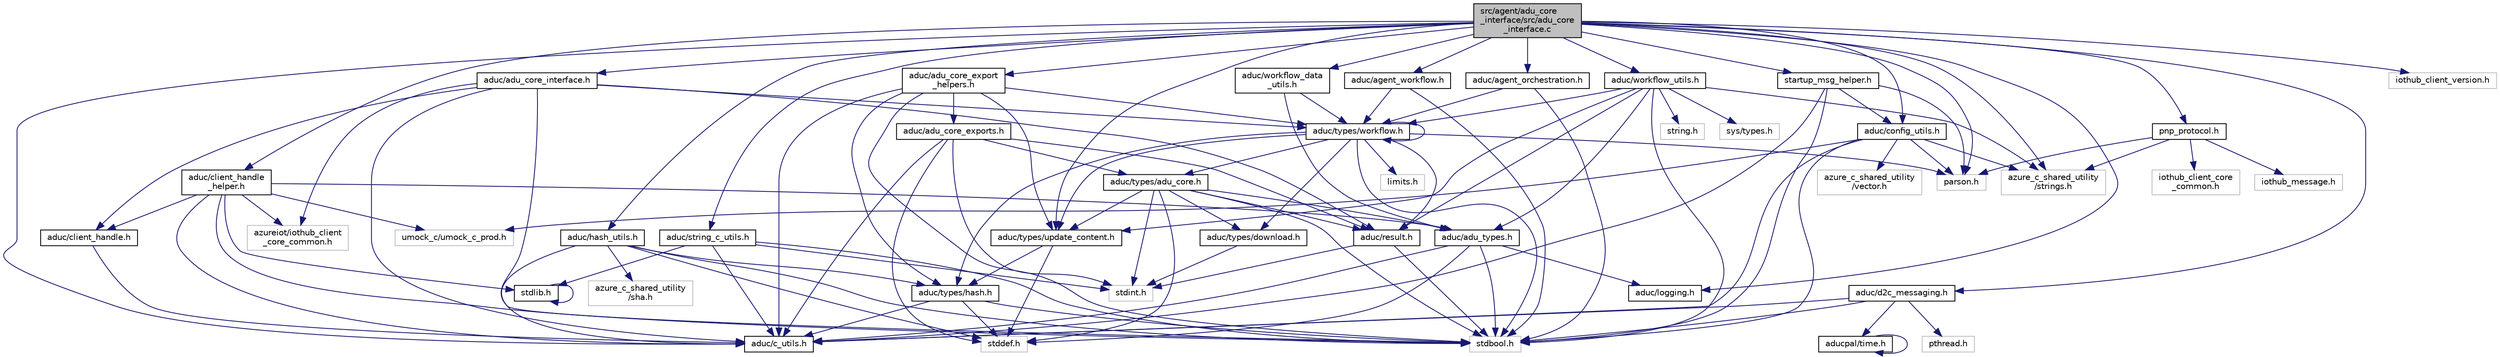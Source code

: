 digraph "src/agent/adu_core_interface/src/adu_core_interface.c"
{
 // LATEX_PDF_SIZE
  edge [fontname="Helvetica",fontsize="10",labelfontname="Helvetica",labelfontsize="10"];
  node [fontname="Helvetica",fontsize="10",shape=record];
  Node1 [label="src/agent/adu_core\l_interface/src/adu_core\l_interface.c",height=0.2,width=0.4,color="black", fillcolor="grey75", style="filled", fontcolor="black",tooltip="Methods to communicate with \"urn:azureiot:AzureDeviceUpdateCore:1\" interface."];
  Node1 -> Node2 [color="midnightblue",fontsize="10",style="solid",fontname="Helvetica"];
  Node2 [label="aduc/adu_core_interface.h",height=0.2,width=0.4,color="black", fillcolor="white", style="filled",URL="$adu__core__interface_8h.html",tooltip="Methods to communicate with \"urn:azureiot:AzureDeviceUpdateCore:1\" interface."];
  Node2 -> Node3 [color="midnightblue",fontsize="10",style="solid",fontname="Helvetica"];
  Node3 [label="aduc/c_utils.h",height=0.2,width=0.4,color="black", fillcolor="white", style="filled",URL="$c__utils_8h.html",tooltip="Helpers and macros for C code."];
  Node2 -> Node4 [color="midnightblue",fontsize="10",style="solid",fontname="Helvetica"];
  Node4 [label="aduc/client_handle.h",height=0.2,width=0.4,color="black", fillcolor="white", style="filled",URL="$client__handle_8h.html",tooltip="Declares the ClientHandle type."];
  Node4 -> Node3 [color="midnightblue",fontsize="10",style="solid",fontname="Helvetica"];
  Node2 -> Node5 [color="midnightblue",fontsize="10",style="solid",fontname="Helvetica"];
  Node5 [label="aduc/result.h",height=0.2,width=0.4,color="black", fillcolor="white", style="filled",URL="$result_8h.html",tooltip="Describes the ADUC result type. Generated from result_codes.json by ErrorCodeDefinitionGenerator...."];
  Node5 -> Node6 [color="midnightblue",fontsize="10",style="solid",fontname="Helvetica"];
  Node6 [label="stdbool.h",height=0.2,width=0.4,color="grey75", fillcolor="white", style="filled",tooltip=" "];
  Node5 -> Node7 [color="midnightblue",fontsize="10",style="solid",fontname="Helvetica"];
  Node7 [label="stdint.h",height=0.2,width=0.4,color="grey75", fillcolor="white", style="filled",tooltip=" "];
  Node2 -> Node8 [color="midnightblue",fontsize="10",style="solid",fontname="Helvetica"];
  Node8 [label="aduc/types/workflow.h",height=0.2,width=0.4,color="black", fillcolor="white", style="filled",URL="$workflow_8h.html",tooltip="Define types for Device Update agent workflow."];
  Node8 -> Node9 [color="midnightblue",fontsize="10",style="solid",fontname="Helvetica"];
  Node9 [label="limits.h",height=0.2,width=0.4,color="grey75", fillcolor="white", style="filled",tooltip=" "];
  Node8 -> Node6 [color="midnightblue",fontsize="10",style="solid",fontname="Helvetica"];
  Node8 -> Node5 [color="midnightblue",fontsize="10",style="solid",fontname="Helvetica"];
  Node8 -> Node10 [color="midnightblue",fontsize="10",style="solid",fontname="Helvetica"];
  Node10 [label="aduc/types/adu_core.h",height=0.2,width=0.4,color="black", fillcolor="white", style="filled",URL="$adu__core_8h.html",tooltip="Describes types used in ADUC agent code."];
  Node10 -> Node11 [color="midnightblue",fontsize="10",style="solid",fontname="Helvetica"];
  Node11 [label="aduc/adu_types.h",height=0.2,width=0.4,color="black", fillcolor="white", style="filled",URL="$adu__types_8h.html",tooltip="Defines common types used throughout Device Update agent components."];
  Node11 -> Node6 [color="midnightblue",fontsize="10",style="solid",fontname="Helvetica"];
  Node11 -> Node12 [color="midnightblue",fontsize="10",style="solid",fontname="Helvetica"];
  Node12 [label="stddef.h",height=0.2,width=0.4,color="grey75", fillcolor="white", style="filled",tooltip=" "];
  Node11 -> Node3 [color="midnightblue",fontsize="10",style="solid",fontname="Helvetica"];
  Node11 -> Node13 [color="midnightblue",fontsize="10",style="solid",fontname="Helvetica"];
  Node13 [label="aduc/logging.h",height=0.2,width=0.4,color="black", fillcolor="white", style="filled",URL="$logging_8h.html",tooltip="Maps logging macros to the appropriate logging library functions."];
  Node10 -> Node5 [color="midnightblue",fontsize="10",style="solid",fontname="Helvetica"];
  Node10 -> Node14 [color="midnightblue",fontsize="10",style="solid",fontname="Helvetica"];
  Node14 [label="aduc/types/download.h",height=0.2,width=0.4,color="black", fillcolor="white", style="filled",URL="$download_8h.html",tooltip="Defines types related to file download functionality."];
  Node14 -> Node7 [color="midnightblue",fontsize="10",style="solid",fontname="Helvetica"];
  Node10 -> Node15 [color="midnightblue",fontsize="10",style="solid",fontname="Helvetica"];
  Node15 [label="aduc/types/update_content.h",height=0.2,width=0.4,color="black", fillcolor="white", style="filled",URL="$update__content_8h.html",tooltip="Defines types related to Update Content data."];
  Node15 -> Node16 [color="midnightblue",fontsize="10",style="solid",fontname="Helvetica"];
  Node16 [label="aduc/types/hash.h",height=0.2,width=0.4,color="black", fillcolor="white", style="filled",URL="$hash_8h.html",tooltip="Defines types related to hashing functionality."];
  Node16 -> Node6 [color="midnightblue",fontsize="10",style="solid",fontname="Helvetica"];
  Node16 -> Node12 [color="midnightblue",fontsize="10",style="solid",fontname="Helvetica"];
  Node16 -> Node3 [color="midnightblue",fontsize="10",style="solid",fontname="Helvetica"];
  Node15 -> Node12 [color="midnightblue",fontsize="10",style="solid",fontname="Helvetica"];
  Node10 -> Node6 [color="midnightblue",fontsize="10",style="solid",fontname="Helvetica"];
  Node10 -> Node12 [color="midnightblue",fontsize="10",style="solid",fontname="Helvetica"];
  Node10 -> Node7 [color="midnightblue",fontsize="10",style="solid",fontname="Helvetica"];
  Node8 -> Node14 [color="midnightblue",fontsize="10",style="solid",fontname="Helvetica"];
  Node8 -> Node16 [color="midnightblue",fontsize="10",style="solid",fontname="Helvetica"];
  Node8 -> Node15 [color="midnightblue",fontsize="10",style="solid",fontname="Helvetica"];
  Node8 -> Node8 [color="midnightblue",fontsize="10",style="solid",fontname="Helvetica"];
  Node8 -> Node17 [color="midnightblue",fontsize="10",style="solid",fontname="Helvetica"];
  Node17 [label="parson.h",height=0.2,width=0.4,color="grey75", fillcolor="white", style="filled",tooltip=" "];
  Node2 -> Node18 [color="midnightblue",fontsize="10",style="solid",fontname="Helvetica"];
  Node18 [label="azureiot/iothub_client\l_core_common.h",height=0.2,width=0.4,color="grey75", fillcolor="white", style="filled",tooltip=" "];
  Node2 -> Node6 [color="midnightblue",fontsize="10",style="solid",fontname="Helvetica"];
  Node1 -> Node19 [color="midnightblue",fontsize="10",style="solid",fontname="Helvetica"];
  Node19 [label="aduc/adu_core_export\l_helpers.h",height=0.2,width=0.4,color="black", fillcolor="white", style="filled",URL="$adu__core__export__helpers_8h.html",tooltip="Provides set of helpers for creating objects defined in adu_core_exports.h."];
  Node19 -> Node20 [color="midnightblue",fontsize="10",style="solid",fontname="Helvetica"];
  Node20 [label="aduc/adu_core_exports.h",height=0.2,width=0.4,color="black", fillcolor="white", style="filled",URL="$adu__core__exports_8h.html",tooltip="Describes methods to be exported from platform-specific ADUC agent code."];
  Node20 -> Node3 [color="midnightblue",fontsize="10",style="solid",fontname="Helvetica"];
  Node20 -> Node5 [color="midnightblue",fontsize="10",style="solid",fontname="Helvetica"];
  Node20 -> Node10 [color="midnightblue",fontsize="10",style="solid",fontname="Helvetica"];
  Node20 -> Node12 [color="midnightblue",fontsize="10",style="solid",fontname="Helvetica"];
  Node20 -> Node7 [color="midnightblue",fontsize="10",style="solid",fontname="Helvetica"];
  Node19 -> Node3 [color="midnightblue",fontsize="10",style="solid",fontname="Helvetica"];
  Node19 -> Node16 [color="midnightblue",fontsize="10",style="solid",fontname="Helvetica"];
  Node19 -> Node15 [color="midnightblue",fontsize="10",style="solid",fontname="Helvetica"];
  Node19 -> Node8 [color="midnightblue",fontsize="10",style="solid",fontname="Helvetica"];
  Node19 -> Node6 [color="midnightblue",fontsize="10",style="solid",fontname="Helvetica"];
  Node1 -> Node21 [color="midnightblue",fontsize="10",style="solid",fontname="Helvetica"];
  Node21 [label="aduc/agent_orchestration.h",height=0.2,width=0.4,color="black", fillcolor="white", style="filled",URL="$agent__orchestration_8h.html",tooltip="The header declarations for business logic for agent-driven workflow orchestration processing."];
  Node21 -> Node8 [color="midnightblue",fontsize="10",style="solid",fontname="Helvetica"];
  Node21 -> Node6 [color="midnightblue",fontsize="10",style="solid",fontname="Helvetica"];
  Node1 -> Node22 [color="midnightblue",fontsize="10",style="solid",fontname="Helvetica"];
  Node22 [label="aduc/agent_workflow.h",height=0.2,width=0.4,color="black", fillcolor="white", style="filled",URL="$agent__workflow_8h.html",tooltip="Handles workflow requests coming in from the hub."];
  Node22 -> Node8 [color="midnightblue",fontsize="10",style="solid",fontname="Helvetica"];
  Node22 -> Node6 [color="midnightblue",fontsize="10",style="solid",fontname="Helvetica"];
  Node1 -> Node3 [color="midnightblue",fontsize="10",style="solid",fontname="Helvetica"];
  Node1 -> Node23 [color="midnightblue",fontsize="10",style="solid",fontname="Helvetica"];
  Node23 [label="aduc/client_handle\l_helper.h",height=0.2,width=0.4,color="black", fillcolor="white", style="filled",URL="$client__handle__helper_8h.html",tooltip="Declares an abstract interface for communicating through the ModuleClient or DeviceClient libraries."];
  Node23 -> Node4 [color="midnightblue",fontsize="10",style="solid",fontname="Helvetica"];
  Node23 -> Node11 [color="midnightblue",fontsize="10",style="solid",fontname="Helvetica"];
  Node23 -> Node3 [color="midnightblue",fontsize="10",style="solid",fontname="Helvetica"];
  Node23 -> Node18 [color="midnightblue",fontsize="10",style="solid",fontname="Helvetica"];
  Node23 -> Node6 [color="midnightblue",fontsize="10",style="solid",fontname="Helvetica"];
  Node23 -> Node24 [color="midnightblue",fontsize="10",style="solid",fontname="Helvetica"];
  Node24 [label="stdlib.h",height=0.2,width=0.4,color="black", fillcolor="white", style="filled",URL="$stdlib_8h_source.html",tooltip=" "];
  Node24 -> Node24 [color="midnightblue",fontsize="10",style="solid",fontname="Helvetica"];
  Node23 -> Node25 [color="midnightblue",fontsize="10",style="solid",fontname="Helvetica"];
  Node25 [label="umock_c/umock_c_prod.h",height=0.2,width=0.4,color="grey75", fillcolor="white", style="filled",tooltip=" "];
  Node1 -> Node26 [color="midnightblue",fontsize="10",style="solid",fontname="Helvetica"];
  Node26 [label="aduc/config_utils.h",height=0.2,width=0.4,color="black", fillcolor="white", style="filled",URL="$config__utils_8h.html",tooltip="Header file for the Configuration Utility for reading, parsing the ADUC configuration file."];
  Node26 -> Node27 [color="midnightblue",fontsize="10",style="solid",fontname="Helvetica"];
  Node27 [label="azure_c_shared_utility\l/strings.h",height=0.2,width=0.4,color="grey75", fillcolor="white", style="filled",tooltip=" "];
  Node26 -> Node28 [color="midnightblue",fontsize="10",style="solid",fontname="Helvetica"];
  Node28 [label="azure_c_shared_utility\l/vector.h",height=0.2,width=0.4,color="grey75", fillcolor="white", style="filled",tooltip=" "];
  Node26 -> Node3 [color="midnightblue",fontsize="10",style="solid",fontname="Helvetica"];
  Node26 -> Node17 [color="midnightblue",fontsize="10",style="solid",fontname="Helvetica"];
  Node26 -> Node6 [color="midnightblue",fontsize="10",style="solid",fontname="Helvetica"];
  Node26 -> Node25 [color="midnightblue",fontsize="10",style="solid",fontname="Helvetica"];
  Node1 -> Node29 [color="midnightblue",fontsize="10",style="solid",fontname="Helvetica"];
  Node29 [label="aduc/d2c_messaging.h",height=0.2,width=0.4,color="black", fillcolor="white", style="filled",URL="$d2c__messaging_8h.html",tooltip="Utilities for the Device Update Agent Device-to-Cloud messaging."];
  Node29 -> Node3 [color="midnightblue",fontsize="10",style="solid",fontname="Helvetica"];
  Node29 -> Node30 [color="midnightblue",fontsize="10",style="solid",fontname="Helvetica"];
  Node30 [label="pthread.h",height=0.2,width=0.4,color="grey75", fillcolor="white", style="filled",tooltip=" "];
  Node29 -> Node6 [color="midnightblue",fontsize="10",style="solid",fontname="Helvetica"];
  Node29 -> Node31 [color="midnightblue",fontsize="10",style="solid",fontname="Helvetica"];
  Node31 [label="aducpal/time.h",height=0.2,width=0.4,color="black", fillcolor="white", style="filled",URL="$time_8h_source.html",tooltip=" "];
  Node31 -> Node31 [color="midnightblue",fontsize="10",style="solid",fontname="Helvetica"];
  Node1 -> Node32 [color="midnightblue",fontsize="10",style="solid",fontname="Helvetica"];
  Node32 [label="aduc/hash_utils.h",height=0.2,width=0.4,color="black", fillcolor="white", style="filled",URL="$hash__utils_8h.html",tooltip="Utilities for working with hashes."];
  Node32 -> Node3 [color="midnightblue",fontsize="10",style="solid",fontname="Helvetica"];
  Node32 -> Node16 [color="midnightblue",fontsize="10",style="solid",fontname="Helvetica"];
  Node32 -> Node33 [color="midnightblue",fontsize="10",style="solid",fontname="Helvetica"];
  Node33 [label="azure_c_shared_utility\l/sha.h",height=0.2,width=0.4,color="grey75", fillcolor="white", style="filled",tooltip=" "];
  Node32 -> Node6 [color="midnightblue",fontsize="10",style="solid",fontname="Helvetica"];
  Node32 -> Node12 [color="midnightblue",fontsize="10",style="solid",fontname="Helvetica"];
  Node1 -> Node13 [color="midnightblue",fontsize="10",style="solid",fontname="Helvetica"];
  Node1 -> Node34 [color="midnightblue",fontsize="10",style="solid",fontname="Helvetica"];
  Node34 [label="aduc/string_c_utils.h",height=0.2,width=0.4,color="black", fillcolor="white", style="filled",URL="$string__c__utils_8h.html",tooltip="String utilities for C code."];
  Node34 -> Node3 [color="midnightblue",fontsize="10",style="solid",fontname="Helvetica"];
  Node34 -> Node6 [color="midnightblue",fontsize="10",style="solid",fontname="Helvetica"];
  Node34 -> Node7 [color="midnightblue",fontsize="10",style="solid",fontname="Helvetica"];
  Node34 -> Node24 [color="midnightblue",fontsize="10",style="solid",fontname="Helvetica"];
  Node1 -> Node15 [color="midnightblue",fontsize="10",style="solid",fontname="Helvetica"];
  Node1 -> Node35 [color="midnightblue",fontsize="10",style="solid",fontname="Helvetica"];
  Node35 [label="aduc/workflow_data\l_utils.h",height=0.2,width=0.4,color="black", fillcolor="white", style="filled",URL="$workflow__data__utils_8h.html",tooltip="Util functions for working with ADUC_WorkflowData objects."];
  Node35 -> Node11 [color="midnightblue",fontsize="10",style="solid",fontname="Helvetica"];
  Node35 -> Node8 [color="midnightblue",fontsize="10",style="solid",fontname="Helvetica"];
  Node1 -> Node36 [color="midnightblue",fontsize="10",style="solid",fontname="Helvetica"];
  Node36 [label="aduc/workflow_utils.h",height=0.2,width=0.4,color="black", fillcolor="white", style="filled",URL="$workflow__utils_8h.html",tooltip="Util functions for ADUC_Workflow data."];
  Node36 -> Node11 [color="midnightblue",fontsize="10",style="solid",fontname="Helvetica"];
  Node36 -> Node5 [color="midnightblue",fontsize="10",style="solid",fontname="Helvetica"];
  Node36 -> Node15 [color="midnightblue",fontsize="10",style="solid",fontname="Helvetica"];
  Node36 -> Node8 [color="midnightblue",fontsize="10",style="solid",fontname="Helvetica"];
  Node36 -> Node27 [color="midnightblue",fontsize="10",style="solid",fontname="Helvetica"];
  Node36 -> Node6 [color="midnightblue",fontsize="10",style="solid",fontname="Helvetica"];
  Node36 -> Node37 [color="midnightblue",fontsize="10",style="solid",fontname="Helvetica"];
  Node37 [label="string.h",height=0.2,width=0.4,color="grey75", fillcolor="white", style="filled",tooltip=" "];
  Node36 -> Node38 [color="midnightblue",fontsize="10",style="solid",fontname="Helvetica"];
  Node38 [label="sys/types.h",height=0.2,width=0.4,color="grey75", fillcolor="white", style="filled",tooltip=" "];
  Node1 -> Node39 [color="midnightblue",fontsize="10",style="solid",fontname="Helvetica"];
  Node39 [label="startup_msg_helper.h",height=0.2,width=0.4,color="black", fillcolor="white", style="filled",URL="$startup__msg__helper_8h.html",tooltip="Implements helper functions for building the startup message."];
  Node39 -> Node3 [color="midnightblue",fontsize="10",style="solid",fontname="Helvetica"];
  Node39 -> Node26 [color="midnightblue",fontsize="10",style="solid",fontname="Helvetica"];
  Node39 -> Node17 [color="midnightblue",fontsize="10",style="solid",fontname="Helvetica"];
  Node39 -> Node6 [color="midnightblue",fontsize="10",style="solid",fontname="Helvetica"];
  Node1 -> Node27 [color="midnightblue",fontsize="10",style="solid",fontname="Helvetica"];
  Node1 -> Node40 [color="midnightblue",fontsize="10",style="solid",fontname="Helvetica"];
  Node40 [label="iothub_client_version.h",height=0.2,width=0.4,color="grey75", fillcolor="white", style="filled",tooltip=" "];
  Node1 -> Node17 [color="midnightblue",fontsize="10",style="solid",fontname="Helvetica"];
  Node1 -> Node41 [color="midnightblue",fontsize="10",style="solid",fontname="Helvetica"];
  Node41 [label="pnp_protocol.h",height=0.2,width=0.4,color="black", fillcolor="white", style="filled",URL="$pnp__protocol_8h.html",tooltip="Header for PNP Protocol helper PnP is a convention built on top of existing IoTHub device transport p..."];
  Node41 -> Node27 [color="midnightblue",fontsize="10",style="solid",fontname="Helvetica"];
  Node41 -> Node42 [color="midnightblue",fontsize="10",style="solid",fontname="Helvetica"];
  Node42 [label="iothub_client_core\l_common.h",height=0.2,width=0.4,color="grey75", fillcolor="white", style="filled",tooltip=" "];
  Node41 -> Node43 [color="midnightblue",fontsize="10",style="solid",fontname="Helvetica"];
  Node43 [label="iothub_message.h",height=0.2,width=0.4,color="grey75", fillcolor="white", style="filled",tooltip=" "];
  Node41 -> Node17 [color="midnightblue",fontsize="10",style="solid",fontname="Helvetica"];
}
